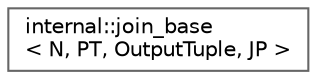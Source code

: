 digraph "类继承关系图"
{
 // LATEX_PDF_SIZE
  bgcolor="transparent";
  edge [fontname=Helvetica,fontsize=10,labelfontname=Helvetica,labelfontsize=10];
  node [fontname=Helvetica,fontsize=10,shape=box,height=0.2,width=0.4];
  rankdir="LR";
  Node0 [id="Node000000",label="internal::join_base\l\< N, PT, OutputTuple, JP \>",height=0.2,width=0.4,color="grey40", fillcolor="white", style="filled",URL="$structinternal_1_1join__base.html",tooltip=" "];
}
